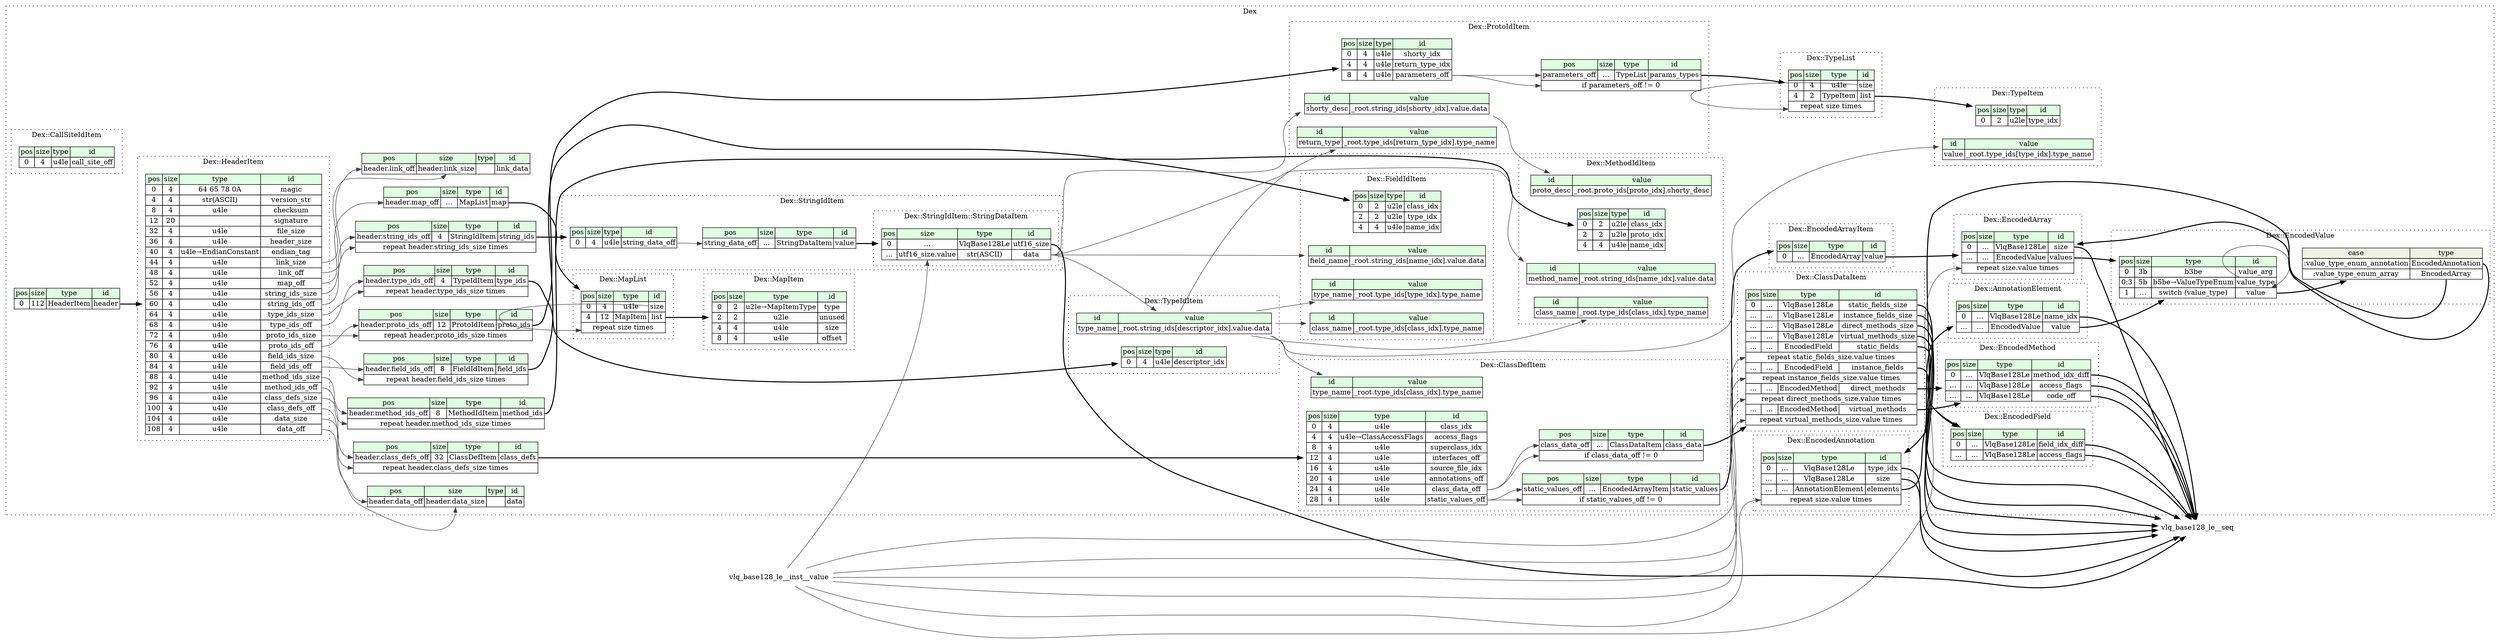 digraph {
	rankdir=LR;
	node [shape=plaintext];
	subgraph cluster__dex {
		label="Dex";
		graph[style=dotted];

		dex__seq [label=<<TABLE BORDER="0" CELLBORDER="1" CELLSPACING="0">
			<TR><TD BGCOLOR="#E0FFE0">pos</TD><TD BGCOLOR="#E0FFE0">size</TD><TD BGCOLOR="#E0FFE0">type</TD><TD BGCOLOR="#E0FFE0">id</TD></TR>
			<TR><TD PORT="header_pos">0</TD><TD PORT="header_size">112</TD><TD>HeaderItem</TD><TD PORT="header_type">header</TD></TR>
		</TABLE>>];
		dex__inst__class_defs [label=<<TABLE BORDER="0" CELLBORDER="1" CELLSPACING="0">
			<TR><TD BGCOLOR="#E0FFE0">pos</TD><TD BGCOLOR="#E0FFE0">size</TD><TD BGCOLOR="#E0FFE0">type</TD><TD BGCOLOR="#E0FFE0">id</TD></TR>
			<TR><TD PORT="class_defs_pos">header.class_defs_off</TD><TD PORT="class_defs_size">32</TD><TD>ClassDefItem</TD><TD PORT="class_defs_type">class_defs</TD></TR>
			<TR><TD COLSPAN="4" PORT="class_defs__repeat">repeat header.class_defs_size times</TD></TR>
		</TABLE>>];
		dex__inst__data [label=<<TABLE BORDER="0" CELLBORDER="1" CELLSPACING="0">
			<TR><TD BGCOLOR="#E0FFE0">pos</TD><TD BGCOLOR="#E0FFE0">size</TD><TD BGCOLOR="#E0FFE0">type</TD><TD BGCOLOR="#E0FFE0">id</TD></TR>
			<TR><TD PORT="data_pos">header.data_off</TD><TD PORT="data_size">header.data_size</TD><TD></TD><TD PORT="data_type">data</TD></TR>
		</TABLE>>];
		dex__inst__field_ids [label=<<TABLE BORDER="0" CELLBORDER="1" CELLSPACING="0">
			<TR><TD BGCOLOR="#E0FFE0">pos</TD><TD BGCOLOR="#E0FFE0">size</TD><TD BGCOLOR="#E0FFE0">type</TD><TD BGCOLOR="#E0FFE0">id</TD></TR>
			<TR><TD PORT="field_ids_pos">header.field_ids_off</TD><TD PORT="field_ids_size">8</TD><TD>FieldIdItem</TD><TD PORT="field_ids_type">field_ids</TD></TR>
			<TR><TD COLSPAN="4" PORT="field_ids__repeat">repeat header.field_ids_size times</TD></TR>
		</TABLE>>];
		dex__inst__link_data [label=<<TABLE BORDER="0" CELLBORDER="1" CELLSPACING="0">
			<TR><TD BGCOLOR="#E0FFE0">pos</TD><TD BGCOLOR="#E0FFE0">size</TD><TD BGCOLOR="#E0FFE0">type</TD><TD BGCOLOR="#E0FFE0">id</TD></TR>
			<TR><TD PORT="link_data_pos">header.link_off</TD><TD PORT="link_data_size">header.link_size</TD><TD></TD><TD PORT="link_data_type">link_data</TD></TR>
		</TABLE>>];
		dex__inst__map [label=<<TABLE BORDER="0" CELLBORDER="1" CELLSPACING="0">
			<TR><TD BGCOLOR="#E0FFE0">pos</TD><TD BGCOLOR="#E0FFE0">size</TD><TD BGCOLOR="#E0FFE0">type</TD><TD BGCOLOR="#E0FFE0">id</TD></TR>
			<TR><TD PORT="map_pos">header.map_off</TD><TD PORT="map_size">...</TD><TD>MapList</TD><TD PORT="map_type">map</TD></TR>
		</TABLE>>];
		dex__inst__method_ids [label=<<TABLE BORDER="0" CELLBORDER="1" CELLSPACING="0">
			<TR><TD BGCOLOR="#E0FFE0">pos</TD><TD BGCOLOR="#E0FFE0">size</TD><TD BGCOLOR="#E0FFE0">type</TD><TD BGCOLOR="#E0FFE0">id</TD></TR>
			<TR><TD PORT="method_ids_pos">header.method_ids_off</TD><TD PORT="method_ids_size">8</TD><TD>MethodIdItem</TD><TD PORT="method_ids_type">method_ids</TD></TR>
			<TR><TD COLSPAN="4" PORT="method_ids__repeat">repeat header.method_ids_size times</TD></TR>
		</TABLE>>];
		dex__inst__proto_ids [label=<<TABLE BORDER="0" CELLBORDER="1" CELLSPACING="0">
			<TR><TD BGCOLOR="#E0FFE0">pos</TD><TD BGCOLOR="#E0FFE0">size</TD><TD BGCOLOR="#E0FFE0">type</TD><TD BGCOLOR="#E0FFE0">id</TD></TR>
			<TR><TD PORT="proto_ids_pos">header.proto_ids_off</TD><TD PORT="proto_ids_size">12</TD><TD>ProtoIdItem</TD><TD PORT="proto_ids_type">proto_ids</TD></TR>
			<TR><TD COLSPAN="4" PORT="proto_ids__repeat">repeat header.proto_ids_size times</TD></TR>
		</TABLE>>];
		dex__inst__string_ids [label=<<TABLE BORDER="0" CELLBORDER="1" CELLSPACING="0">
			<TR><TD BGCOLOR="#E0FFE0">pos</TD><TD BGCOLOR="#E0FFE0">size</TD><TD BGCOLOR="#E0FFE0">type</TD><TD BGCOLOR="#E0FFE0">id</TD></TR>
			<TR><TD PORT="string_ids_pos">header.string_ids_off</TD><TD PORT="string_ids_size">4</TD><TD>StringIdItem</TD><TD PORT="string_ids_type">string_ids</TD></TR>
			<TR><TD COLSPAN="4" PORT="string_ids__repeat">repeat header.string_ids_size times</TD></TR>
		</TABLE>>];
		dex__inst__type_ids [label=<<TABLE BORDER="0" CELLBORDER="1" CELLSPACING="0">
			<TR><TD BGCOLOR="#E0FFE0">pos</TD><TD BGCOLOR="#E0FFE0">size</TD><TD BGCOLOR="#E0FFE0">type</TD><TD BGCOLOR="#E0FFE0">id</TD></TR>
			<TR><TD PORT="type_ids_pos">header.type_ids_off</TD><TD PORT="type_ids_size">4</TD><TD>TypeIdItem</TD><TD PORT="type_ids_type">type_ids</TD></TR>
			<TR><TD COLSPAN="4" PORT="type_ids__repeat">repeat header.type_ids_size times</TD></TR>
		</TABLE>>];
		subgraph cluster__annotation_element {
			label="Dex::AnnotationElement";
			graph[style=dotted];

			annotation_element__seq [label=<<TABLE BORDER="0" CELLBORDER="1" CELLSPACING="0">
				<TR><TD BGCOLOR="#E0FFE0">pos</TD><TD BGCOLOR="#E0FFE0">size</TD><TD BGCOLOR="#E0FFE0">type</TD><TD BGCOLOR="#E0FFE0">id</TD></TR>
				<TR><TD PORT="name_idx_pos">0</TD><TD PORT="name_idx_size">...</TD><TD>VlqBase128Le</TD><TD PORT="name_idx_type">name_idx</TD></TR>
				<TR><TD PORT="value_pos">...</TD><TD PORT="value_size">...</TD><TD>EncodedValue</TD><TD PORT="value_type">value</TD></TR>
			</TABLE>>];
		}
		subgraph cluster__call_site_id_item {
			label="Dex::CallSiteIdItem";
			graph[style=dotted];

			call_site_id_item__seq [label=<<TABLE BORDER="0" CELLBORDER="1" CELLSPACING="0">
				<TR><TD BGCOLOR="#E0FFE0">pos</TD><TD BGCOLOR="#E0FFE0">size</TD><TD BGCOLOR="#E0FFE0">type</TD><TD BGCOLOR="#E0FFE0">id</TD></TR>
				<TR><TD PORT="call_site_off_pos">0</TD><TD PORT="call_site_off_size">4</TD><TD>u4le</TD><TD PORT="call_site_off_type">call_site_off</TD></TR>
			</TABLE>>];
		}
		subgraph cluster__class_data_item {
			label="Dex::ClassDataItem";
			graph[style=dotted];

			class_data_item__seq [label=<<TABLE BORDER="0" CELLBORDER="1" CELLSPACING="0">
				<TR><TD BGCOLOR="#E0FFE0">pos</TD><TD BGCOLOR="#E0FFE0">size</TD><TD BGCOLOR="#E0FFE0">type</TD><TD BGCOLOR="#E0FFE0">id</TD></TR>
				<TR><TD PORT="static_fields_size_pos">0</TD><TD PORT="static_fields_size_size">...</TD><TD>VlqBase128Le</TD><TD PORT="static_fields_size_type">static_fields_size</TD></TR>
				<TR><TD PORT="instance_fields_size_pos">...</TD><TD PORT="instance_fields_size_size">...</TD><TD>VlqBase128Le</TD><TD PORT="instance_fields_size_type">instance_fields_size</TD></TR>
				<TR><TD PORT="direct_methods_size_pos">...</TD><TD PORT="direct_methods_size_size">...</TD><TD>VlqBase128Le</TD><TD PORT="direct_methods_size_type">direct_methods_size</TD></TR>
				<TR><TD PORT="virtual_methods_size_pos">...</TD><TD PORT="virtual_methods_size_size">...</TD><TD>VlqBase128Le</TD><TD PORT="virtual_methods_size_type">virtual_methods_size</TD></TR>
				<TR><TD PORT="static_fields_pos">...</TD><TD PORT="static_fields_size">...</TD><TD>EncodedField</TD><TD PORT="static_fields_type">static_fields</TD></TR>
				<TR><TD COLSPAN="4" PORT="static_fields__repeat">repeat static_fields_size.value times</TD></TR>
				<TR><TD PORT="instance_fields_pos">...</TD><TD PORT="instance_fields_size">...</TD><TD>EncodedField</TD><TD PORT="instance_fields_type">instance_fields</TD></TR>
				<TR><TD COLSPAN="4" PORT="instance_fields__repeat">repeat instance_fields_size.value times</TD></TR>
				<TR><TD PORT="direct_methods_pos">...</TD><TD PORT="direct_methods_size">...</TD><TD>EncodedMethod</TD><TD PORT="direct_methods_type">direct_methods</TD></TR>
				<TR><TD COLSPAN="4" PORT="direct_methods__repeat">repeat direct_methods_size.value times</TD></TR>
				<TR><TD PORT="virtual_methods_pos">...</TD><TD PORT="virtual_methods_size">...</TD><TD>EncodedMethod</TD><TD PORT="virtual_methods_type">virtual_methods</TD></TR>
				<TR><TD COLSPAN="4" PORT="virtual_methods__repeat">repeat virtual_methods_size.value times</TD></TR>
			</TABLE>>];
		}
		subgraph cluster__class_def_item {
			label="Dex::ClassDefItem";
			graph[style=dotted];

			class_def_item__seq [label=<<TABLE BORDER="0" CELLBORDER="1" CELLSPACING="0">
				<TR><TD BGCOLOR="#E0FFE0">pos</TD><TD BGCOLOR="#E0FFE0">size</TD><TD BGCOLOR="#E0FFE0">type</TD><TD BGCOLOR="#E0FFE0">id</TD></TR>
				<TR><TD PORT="class_idx_pos">0</TD><TD PORT="class_idx_size">4</TD><TD>u4le</TD><TD PORT="class_idx_type">class_idx</TD></TR>
				<TR><TD PORT="access_flags_pos">4</TD><TD PORT="access_flags_size">4</TD><TD>u4le→ClassAccessFlags</TD><TD PORT="access_flags_type">access_flags</TD></TR>
				<TR><TD PORT="superclass_idx_pos">8</TD><TD PORT="superclass_idx_size">4</TD><TD>u4le</TD><TD PORT="superclass_idx_type">superclass_idx</TD></TR>
				<TR><TD PORT="interfaces_off_pos">12</TD><TD PORT="interfaces_off_size">4</TD><TD>u4le</TD><TD PORT="interfaces_off_type">interfaces_off</TD></TR>
				<TR><TD PORT="source_file_idx_pos">16</TD><TD PORT="source_file_idx_size">4</TD><TD>u4le</TD><TD PORT="source_file_idx_type">source_file_idx</TD></TR>
				<TR><TD PORT="annotations_off_pos">20</TD><TD PORT="annotations_off_size">4</TD><TD>u4le</TD><TD PORT="annotations_off_type">annotations_off</TD></TR>
				<TR><TD PORT="class_data_off_pos">24</TD><TD PORT="class_data_off_size">4</TD><TD>u4le</TD><TD PORT="class_data_off_type">class_data_off</TD></TR>
				<TR><TD PORT="static_values_off_pos">28</TD><TD PORT="static_values_off_size">4</TD><TD>u4le</TD><TD PORT="static_values_off_type">static_values_off</TD></TR>
			</TABLE>>];
			class_def_item__inst__class_data [label=<<TABLE BORDER="0" CELLBORDER="1" CELLSPACING="0">
				<TR><TD BGCOLOR="#E0FFE0">pos</TD><TD BGCOLOR="#E0FFE0">size</TD><TD BGCOLOR="#E0FFE0">type</TD><TD BGCOLOR="#E0FFE0">id</TD></TR>
				<TR><TD PORT="class_data_pos">class_data_off</TD><TD PORT="class_data_size">...</TD><TD>ClassDataItem</TD><TD PORT="class_data_type">class_data</TD></TR>
				<TR><TD COLSPAN="4" PORT="class_data__if">if class_data_off != 0</TD></TR>
			</TABLE>>];
			class_def_item__inst__static_values [label=<<TABLE BORDER="0" CELLBORDER="1" CELLSPACING="0">
				<TR><TD BGCOLOR="#E0FFE0">pos</TD><TD BGCOLOR="#E0FFE0">size</TD><TD BGCOLOR="#E0FFE0">type</TD><TD BGCOLOR="#E0FFE0">id</TD></TR>
				<TR><TD PORT="static_values_pos">static_values_off</TD><TD PORT="static_values_size">...</TD><TD>EncodedArrayItem</TD><TD PORT="static_values_type">static_values</TD></TR>
				<TR><TD COLSPAN="4" PORT="static_values__if">if static_values_off != 0</TD></TR>
			</TABLE>>];
			class_def_item__inst__type_name [label=<<TABLE BORDER="0" CELLBORDER="1" CELLSPACING="0">
				<TR><TD BGCOLOR="#E0FFE0">id</TD><TD BGCOLOR="#E0FFE0">value</TD></TR>
				<TR><TD>type_name</TD><TD>_root.type_ids[class_idx].type_name</TD></TR>
			</TABLE>>];
		}
		subgraph cluster__encoded_annotation {
			label="Dex::EncodedAnnotation";
			graph[style=dotted];

			encoded_annotation__seq [label=<<TABLE BORDER="0" CELLBORDER="1" CELLSPACING="0">
				<TR><TD BGCOLOR="#E0FFE0">pos</TD><TD BGCOLOR="#E0FFE0">size</TD><TD BGCOLOR="#E0FFE0">type</TD><TD BGCOLOR="#E0FFE0">id</TD></TR>
				<TR><TD PORT="type_idx_pos">0</TD><TD PORT="type_idx_size">...</TD><TD>VlqBase128Le</TD><TD PORT="type_idx_type">type_idx</TD></TR>
				<TR><TD PORT="size_pos">...</TD><TD PORT="size_size">...</TD><TD>VlqBase128Le</TD><TD PORT="size_type">size</TD></TR>
				<TR><TD PORT="elements_pos">...</TD><TD PORT="elements_size">...</TD><TD>AnnotationElement</TD><TD PORT="elements_type">elements</TD></TR>
				<TR><TD COLSPAN="4" PORT="elements__repeat">repeat size.value times</TD></TR>
			</TABLE>>];
		}
		subgraph cluster__encoded_array {
			label="Dex::EncodedArray";
			graph[style=dotted];

			encoded_array__seq [label=<<TABLE BORDER="0" CELLBORDER="1" CELLSPACING="0">
				<TR><TD BGCOLOR="#E0FFE0">pos</TD><TD BGCOLOR="#E0FFE0">size</TD><TD BGCOLOR="#E0FFE0">type</TD><TD BGCOLOR="#E0FFE0">id</TD></TR>
				<TR><TD PORT="size_pos">0</TD><TD PORT="size_size">...</TD><TD>VlqBase128Le</TD><TD PORT="size_type">size</TD></TR>
				<TR><TD PORT="values_pos">...</TD><TD PORT="values_size">...</TD><TD>EncodedValue</TD><TD PORT="values_type">values</TD></TR>
				<TR><TD COLSPAN="4" PORT="values__repeat">repeat size.value times</TD></TR>
			</TABLE>>];
		}
		subgraph cluster__encoded_array_item {
			label="Dex::EncodedArrayItem";
			graph[style=dotted];

			encoded_array_item__seq [label=<<TABLE BORDER="0" CELLBORDER="1" CELLSPACING="0">
				<TR><TD BGCOLOR="#E0FFE0">pos</TD><TD BGCOLOR="#E0FFE0">size</TD><TD BGCOLOR="#E0FFE0">type</TD><TD BGCOLOR="#E0FFE0">id</TD></TR>
				<TR><TD PORT="value_pos">0</TD><TD PORT="value_size">...</TD><TD>EncodedArray</TD><TD PORT="value_type">value</TD></TR>
			</TABLE>>];
		}
		subgraph cluster__encoded_field {
			label="Dex::EncodedField";
			graph[style=dotted];

			encoded_field__seq [label=<<TABLE BORDER="0" CELLBORDER="1" CELLSPACING="0">
				<TR><TD BGCOLOR="#E0FFE0">pos</TD><TD BGCOLOR="#E0FFE0">size</TD><TD BGCOLOR="#E0FFE0">type</TD><TD BGCOLOR="#E0FFE0">id</TD></TR>
				<TR><TD PORT="field_idx_diff_pos">0</TD><TD PORT="field_idx_diff_size">...</TD><TD>VlqBase128Le</TD><TD PORT="field_idx_diff_type">field_idx_diff</TD></TR>
				<TR><TD PORT="access_flags_pos">...</TD><TD PORT="access_flags_size">...</TD><TD>VlqBase128Le</TD><TD PORT="access_flags_type">access_flags</TD></TR>
			</TABLE>>];
		}
		subgraph cluster__encoded_method {
			label="Dex::EncodedMethod";
			graph[style=dotted];

			encoded_method__seq [label=<<TABLE BORDER="0" CELLBORDER="1" CELLSPACING="0">
				<TR><TD BGCOLOR="#E0FFE0">pos</TD><TD BGCOLOR="#E0FFE0">size</TD><TD BGCOLOR="#E0FFE0">type</TD><TD BGCOLOR="#E0FFE0">id</TD></TR>
				<TR><TD PORT="method_idx_diff_pos">0</TD><TD PORT="method_idx_diff_size">...</TD><TD>VlqBase128Le</TD><TD PORT="method_idx_diff_type">method_idx_diff</TD></TR>
				<TR><TD PORT="access_flags_pos">...</TD><TD PORT="access_flags_size">...</TD><TD>VlqBase128Le</TD><TD PORT="access_flags_type">access_flags</TD></TR>
				<TR><TD PORT="code_off_pos">...</TD><TD PORT="code_off_size">...</TD><TD>VlqBase128Le</TD><TD PORT="code_off_type">code_off</TD></TR>
			</TABLE>>];
		}
		subgraph cluster__encoded_value {
			label="Dex::EncodedValue";
			graph[style=dotted];

			encoded_value__seq [label=<<TABLE BORDER="0" CELLBORDER="1" CELLSPACING="0">
				<TR><TD BGCOLOR="#E0FFE0">pos</TD><TD BGCOLOR="#E0FFE0">size</TD><TD BGCOLOR="#E0FFE0">type</TD><TD BGCOLOR="#E0FFE0">id</TD></TR>
				<TR><TD PORT="value_arg_pos">0</TD><TD PORT="value_arg_size">3b</TD><TD>b3be</TD><TD PORT="value_arg_type">value_arg</TD></TR>
				<TR><TD PORT="value_type_pos">0:3</TD><TD PORT="value_type_size">5b</TD><TD>b5be→ValueTypeEnum</TD><TD PORT="value_type_type">value_type</TD></TR>
				<TR><TD PORT="value_pos">1</TD><TD PORT="value_size">...</TD><TD>switch (value_type)</TD><TD PORT="value_type">value</TD></TR>
			</TABLE>>];
encoded_value__seq_value_switch [label=<<TABLE BORDER="0" CELLBORDER="1" CELLSPACING="0">
	<TR><TD BGCOLOR="#F0F2E4">case</TD><TD BGCOLOR="#F0F2E4">type</TD></TR>
	<TR><TD>:value_type_enum_annotation</TD><TD PORT="case0">EncodedAnnotation</TD></TR>
	<TR><TD>:value_type_enum_array</TD><TD PORT="case1">EncodedArray</TD></TR>
</TABLE>>];
		}
		subgraph cluster__field_id_item {
			label="Dex::FieldIdItem";
			graph[style=dotted];

			field_id_item__seq [label=<<TABLE BORDER="0" CELLBORDER="1" CELLSPACING="0">
				<TR><TD BGCOLOR="#E0FFE0">pos</TD><TD BGCOLOR="#E0FFE0">size</TD><TD BGCOLOR="#E0FFE0">type</TD><TD BGCOLOR="#E0FFE0">id</TD></TR>
				<TR><TD PORT="class_idx_pos">0</TD><TD PORT="class_idx_size">2</TD><TD>u2le</TD><TD PORT="class_idx_type">class_idx</TD></TR>
				<TR><TD PORT="type_idx_pos">2</TD><TD PORT="type_idx_size">2</TD><TD>u2le</TD><TD PORT="type_idx_type">type_idx</TD></TR>
				<TR><TD PORT="name_idx_pos">4</TD><TD PORT="name_idx_size">4</TD><TD>u4le</TD><TD PORT="name_idx_type">name_idx</TD></TR>
			</TABLE>>];
			field_id_item__inst__class_name [label=<<TABLE BORDER="0" CELLBORDER="1" CELLSPACING="0">
				<TR><TD BGCOLOR="#E0FFE0">id</TD><TD BGCOLOR="#E0FFE0">value</TD></TR>
				<TR><TD>class_name</TD><TD>_root.type_ids[class_idx].type_name</TD></TR>
			</TABLE>>];
			field_id_item__inst__field_name [label=<<TABLE BORDER="0" CELLBORDER="1" CELLSPACING="0">
				<TR><TD BGCOLOR="#E0FFE0">id</TD><TD BGCOLOR="#E0FFE0">value</TD></TR>
				<TR><TD>field_name</TD><TD>_root.string_ids[name_idx].value.data</TD></TR>
			</TABLE>>];
			field_id_item__inst__type_name [label=<<TABLE BORDER="0" CELLBORDER="1" CELLSPACING="0">
				<TR><TD BGCOLOR="#E0FFE0">id</TD><TD BGCOLOR="#E0FFE0">value</TD></TR>
				<TR><TD>type_name</TD><TD>_root.type_ids[type_idx].type_name</TD></TR>
			</TABLE>>];
		}
		subgraph cluster__header_item {
			label="Dex::HeaderItem";
			graph[style=dotted];

			header_item__seq [label=<<TABLE BORDER="0" CELLBORDER="1" CELLSPACING="0">
				<TR><TD BGCOLOR="#E0FFE0">pos</TD><TD BGCOLOR="#E0FFE0">size</TD><TD BGCOLOR="#E0FFE0">type</TD><TD BGCOLOR="#E0FFE0">id</TD></TR>
				<TR><TD PORT="magic_pos">0</TD><TD PORT="magic_size">4</TD><TD>64 65 78 0A</TD><TD PORT="magic_type">magic</TD></TR>
				<TR><TD PORT="version_str_pos">4</TD><TD PORT="version_str_size">4</TD><TD>str(ASCII)</TD><TD PORT="version_str_type">version_str</TD></TR>
				<TR><TD PORT="checksum_pos">8</TD><TD PORT="checksum_size">4</TD><TD>u4le</TD><TD PORT="checksum_type">checksum</TD></TR>
				<TR><TD PORT="signature_pos">12</TD><TD PORT="signature_size">20</TD><TD></TD><TD PORT="signature_type">signature</TD></TR>
				<TR><TD PORT="file_size_pos">32</TD><TD PORT="file_size_size">4</TD><TD>u4le</TD><TD PORT="file_size_type">file_size</TD></TR>
				<TR><TD PORT="header_size_pos">36</TD><TD PORT="header_size_size">4</TD><TD>u4le</TD><TD PORT="header_size_type">header_size</TD></TR>
				<TR><TD PORT="endian_tag_pos">40</TD><TD PORT="endian_tag_size">4</TD><TD>u4le→EndianConstant</TD><TD PORT="endian_tag_type">endian_tag</TD></TR>
				<TR><TD PORT="link_size_pos">44</TD><TD PORT="link_size_size">4</TD><TD>u4le</TD><TD PORT="link_size_type">link_size</TD></TR>
				<TR><TD PORT="link_off_pos">48</TD><TD PORT="link_off_size">4</TD><TD>u4le</TD><TD PORT="link_off_type">link_off</TD></TR>
				<TR><TD PORT="map_off_pos">52</TD><TD PORT="map_off_size">4</TD><TD>u4le</TD><TD PORT="map_off_type">map_off</TD></TR>
				<TR><TD PORT="string_ids_size_pos">56</TD><TD PORT="string_ids_size_size">4</TD><TD>u4le</TD><TD PORT="string_ids_size_type">string_ids_size</TD></TR>
				<TR><TD PORT="string_ids_off_pos">60</TD><TD PORT="string_ids_off_size">4</TD><TD>u4le</TD><TD PORT="string_ids_off_type">string_ids_off</TD></TR>
				<TR><TD PORT="type_ids_size_pos">64</TD><TD PORT="type_ids_size_size">4</TD><TD>u4le</TD><TD PORT="type_ids_size_type">type_ids_size</TD></TR>
				<TR><TD PORT="type_ids_off_pos">68</TD><TD PORT="type_ids_off_size">4</TD><TD>u4le</TD><TD PORT="type_ids_off_type">type_ids_off</TD></TR>
				<TR><TD PORT="proto_ids_size_pos">72</TD><TD PORT="proto_ids_size_size">4</TD><TD>u4le</TD><TD PORT="proto_ids_size_type">proto_ids_size</TD></TR>
				<TR><TD PORT="proto_ids_off_pos">76</TD><TD PORT="proto_ids_off_size">4</TD><TD>u4le</TD><TD PORT="proto_ids_off_type">proto_ids_off</TD></TR>
				<TR><TD PORT="field_ids_size_pos">80</TD><TD PORT="field_ids_size_size">4</TD><TD>u4le</TD><TD PORT="field_ids_size_type">field_ids_size</TD></TR>
				<TR><TD PORT="field_ids_off_pos">84</TD><TD PORT="field_ids_off_size">4</TD><TD>u4le</TD><TD PORT="field_ids_off_type">field_ids_off</TD></TR>
				<TR><TD PORT="method_ids_size_pos">88</TD><TD PORT="method_ids_size_size">4</TD><TD>u4le</TD><TD PORT="method_ids_size_type">method_ids_size</TD></TR>
				<TR><TD PORT="method_ids_off_pos">92</TD><TD PORT="method_ids_off_size">4</TD><TD>u4le</TD><TD PORT="method_ids_off_type">method_ids_off</TD></TR>
				<TR><TD PORT="class_defs_size_pos">96</TD><TD PORT="class_defs_size_size">4</TD><TD>u4le</TD><TD PORT="class_defs_size_type">class_defs_size</TD></TR>
				<TR><TD PORT="class_defs_off_pos">100</TD><TD PORT="class_defs_off_size">4</TD><TD>u4le</TD><TD PORT="class_defs_off_type">class_defs_off</TD></TR>
				<TR><TD PORT="data_size_pos">104</TD><TD PORT="data_size_size">4</TD><TD>u4le</TD><TD PORT="data_size_type">data_size</TD></TR>
				<TR><TD PORT="data_off_pos">108</TD><TD PORT="data_off_size">4</TD><TD>u4le</TD><TD PORT="data_off_type">data_off</TD></TR>
			</TABLE>>];
		}
		subgraph cluster__map_item {
			label="Dex::MapItem";
			graph[style=dotted];

			map_item__seq [label=<<TABLE BORDER="0" CELLBORDER="1" CELLSPACING="0">
				<TR><TD BGCOLOR="#E0FFE0">pos</TD><TD BGCOLOR="#E0FFE0">size</TD><TD BGCOLOR="#E0FFE0">type</TD><TD BGCOLOR="#E0FFE0">id</TD></TR>
				<TR><TD PORT="type_pos">0</TD><TD PORT="type_size">2</TD><TD>u2le→MapItemType</TD><TD PORT="type_type">type</TD></TR>
				<TR><TD PORT="unused_pos">2</TD><TD PORT="unused_size">2</TD><TD>u2le</TD><TD PORT="unused_type">unused</TD></TR>
				<TR><TD PORT="size_pos">4</TD><TD PORT="size_size">4</TD><TD>u4le</TD><TD PORT="size_type">size</TD></TR>
				<TR><TD PORT="offset_pos">8</TD><TD PORT="offset_size">4</TD><TD>u4le</TD><TD PORT="offset_type">offset</TD></TR>
			</TABLE>>];
		}
		subgraph cluster__map_list {
			label="Dex::MapList";
			graph[style=dotted];

			map_list__seq [label=<<TABLE BORDER="0" CELLBORDER="1" CELLSPACING="0">
				<TR><TD BGCOLOR="#E0FFE0">pos</TD><TD BGCOLOR="#E0FFE0">size</TD><TD BGCOLOR="#E0FFE0">type</TD><TD BGCOLOR="#E0FFE0">id</TD></TR>
				<TR><TD PORT="size_pos">0</TD><TD PORT="size_size">4</TD><TD>u4le</TD><TD PORT="size_type">size</TD></TR>
				<TR><TD PORT="list_pos">4</TD><TD PORT="list_size">12</TD><TD>MapItem</TD><TD PORT="list_type">list</TD></TR>
				<TR><TD COLSPAN="4" PORT="list__repeat">repeat size times</TD></TR>
			</TABLE>>];
		}
		subgraph cluster__method_id_item {
			label="Dex::MethodIdItem";
			graph[style=dotted];

			method_id_item__seq [label=<<TABLE BORDER="0" CELLBORDER="1" CELLSPACING="0">
				<TR><TD BGCOLOR="#E0FFE0">pos</TD><TD BGCOLOR="#E0FFE0">size</TD><TD BGCOLOR="#E0FFE0">type</TD><TD BGCOLOR="#E0FFE0">id</TD></TR>
				<TR><TD PORT="class_idx_pos">0</TD><TD PORT="class_idx_size">2</TD><TD>u2le</TD><TD PORT="class_idx_type">class_idx</TD></TR>
				<TR><TD PORT="proto_idx_pos">2</TD><TD PORT="proto_idx_size">2</TD><TD>u2le</TD><TD PORT="proto_idx_type">proto_idx</TD></TR>
				<TR><TD PORT="name_idx_pos">4</TD><TD PORT="name_idx_size">4</TD><TD>u4le</TD><TD PORT="name_idx_type">name_idx</TD></TR>
			</TABLE>>];
			method_id_item__inst__class_name [label=<<TABLE BORDER="0" CELLBORDER="1" CELLSPACING="0">
				<TR><TD BGCOLOR="#E0FFE0">id</TD><TD BGCOLOR="#E0FFE0">value</TD></TR>
				<TR><TD>class_name</TD><TD>_root.type_ids[class_idx].type_name</TD></TR>
			</TABLE>>];
			method_id_item__inst__method_name [label=<<TABLE BORDER="0" CELLBORDER="1" CELLSPACING="0">
				<TR><TD BGCOLOR="#E0FFE0">id</TD><TD BGCOLOR="#E0FFE0">value</TD></TR>
				<TR><TD>method_name</TD><TD>_root.string_ids[name_idx].value.data</TD></TR>
			</TABLE>>];
			method_id_item__inst__proto_desc [label=<<TABLE BORDER="0" CELLBORDER="1" CELLSPACING="0">
				<TR><TD BGCOLOR="#E0FFE0">id</TD><TD BGCOLOR="#E0FFE0">value</TD></TR>
				<TR><TD>proto_desc</TD><TD>_root.proto_ids[proto_idx].shorty_desc</TD></TR>
			</TABLE>>];
		}
		subgraph cluster__proto_id_item {
			label="Dex::ProtoIdItem";
			graph[style=dotted];

			proto_id_item__seq [label=<<TABLE BORDER="0" CELLBORDER="1" CELLSPACING="0">
				<TR><TD BGCOLOR="#E0FFE0">pos</TD><TD BGCOLOR="#E0FFE0">size</TD><TD BGCOLOR="#E0FFE0">type</TD><TD BGCOLOR="#E0FFE0">id</TD></TR>
				<TR><TD PORT="shorty_idx_pos">0</TD><TD PORT="shorty_idx_size">4</TD><TD>u4le</TD><TD PORT="shorty_idx_type">shorty_idx</TD></TR>
				<TR><TD PORT="return_type_idx_pos">4</TD><TD PORT="return_type_idx_size">4</TD><TD>u4le</TD><TD PORT="return_type_idx_type">return_type_idx</TD></TR>
				<TR><TD PORT="parameters_off_pos">8</TD><TD PORT="parameters_off_size">4</TD><TD>u4le</TD><TD PORT="parameters_off_type">parameters_off</TD></TR>
			</TABLE>>];
			proto_id_item__inst__params_types [label=<<TABLE BORDER="0" CELLBORDER="1" CELLSPACING="0">
				<TR><TD BGCOLOR="#E0FFE0">pos</TD><TD BGCOLOR="#E0FFE0">size</TD><TD BGCOLOR="#E0FFE0">type</TD><TD BGCOLOR="#E0FFE0">id</TD></TR>
				<TR><TD PORT="params_types_pos">parameters_off</TD><TD PORT="params_types_size">...</TD><TD>TypeList</TD><TD PORT="params_types_type">params_types</TD></TR>
				<TR><TD COLSPAN="4" PORT="params_types__if">if parameters_off != 0</TD></TR>
			</TABLE>>];
			proto_id_item__inst__return_type [label=<<TABLE BORDER="0" CELLBORDER="1" CELLSPACING="0">
				<TR><TD BGCOLOR="#E0FFE0">id</TD><TD BGCOLOR="#E0FFE0">value</TD></TR>
				<TR><TD>return_type</TD><TD>_root.type_ids[return_type_idx].type_name</TD></TR>
			</TABLE>>];
			proto_id_item__inst__shorty_desc [label=<<TABLE BORDER="0" CELLBORDER="1" CELLSPACING="0">
				<TR><TD BGCOLOR="#E0FFE0">id</TD><TD BGCOLOR="#E0FFE0">value</TD></TR>
				<TR><TD>shorty_desc</TD><TD>_root.string_ids[shorty_idx].value.data</TD></TR>
			</TABLE>>];
		}
		subgraph cluster__string_id_item {
			label="Dex::StringIdItem";
			graph[style=dotted];

			string_id_item__seq [label=<<TABLE BORDER="0" CELLBORDER="1" CELLSPACING="0">
				<TR><TD BGCOLOR="#E0FFE0">pos</TD><TD BGCOLOR="#E0FFE0">size</TD><TD BGCOLOR="#E0FFE0">type</TD><TD BGCOLOR="#E0FFE0">id</TD></TR>
				<TR><TD PORT="string_data_off_pos">0</TD><TD PORT="string_data_off_size">4</TD><TD>u4le</TD><TD PORT="string_data_off_type">string_data_off</TD></TR>
			</TABLE>>];
			string_id_item__inst__value [label=<<TABLE BORDER="0" CELLBORDER="1" CELLSPACING="0">
				<TR><TD BGCOLOR="#E0FFE0">pos</TD><TD BGCOLOR="#E0FFE0">size</TD><TD BGCOLOR="#E0FFE0">type</TD><TD BGCOLOR="#E0FFE0">id</TD></TR>
				<TR><TD PORT="value_pos">string_data_off</TD><TD PORT="value_size">...</TD><TD>StringDataItem</TD><TD PORT="value_type">value</TD></TR>
			</TABLE>>];
			subgraph cluster__string_data_item {
				label="Dex::StringIdItem::StringDataItem";
				graph[style=dotted];

				string_data_item__seq [label=<<TABLE BORDER="0" CELLBORDER="1" CELLSPACING="0">
					<TR><TD BGCOLOR="#E0FFE0">pos</TD><TD BGCOLOR="#E0FFE0">size</TD><TD BGCOLOR="#E0FFE0">type</TD><TD BGCOLOR="#E0FFE0">id</TD></TR>
					<TR><TD PORT="utf16_size_pos">0</TD><TD PORT="utf16_size_size">...</TD><TD>VlqBase128Le</TD><TD PORT="utf16_size_type">utf16_size</TD></TR>
					<TR><TD PORT="data_pos">...</TD><TD PORT="data_size">utf16_size.value</TD><TD>str(ASCII)</TD><TD PORT="data_type">data</TD></TR>
				</TABLE>>];
			}
		}
		subgraph cluster__type_id_item {
			label="Dex::TypeIdItem";
			graph[style=dotted];

			type_id_item__seq [label=<<TABLE BORDER="0" CELLBORDER="1" CELLSPACING="0">
				<TR><TD BGCOLOR="#E0FFE0">pos</TD><TD BGCOLOR="#E0FFE0">size</TD><TD BGCOLOR="#E0FFE0">type</TD><TD BGCOLOR="#E0FFE0">id</TD></TR>
				<TR><TD PORT="descriptor_idx_pos">0</TD><TD PORT="descriptor_idx_size">4</TD><TD>u4le</TD><TD PORT="descriptor_idx_type">descriptor_idx</TD></TR>
			</TABLE>>];
			type_id_item__inst__type_name [label=<<TABLE BORDER="0" CELLBORDER="1" CELLSPACING="0">
				<TR><TD BGCOLOR="#E0FFE0">id</TD><TD BGCOLOR="#E0FFE0">value</TD></TR>
				<TR><TD>type_name</TD><TD>_root.string_ids[descriptor_idx].value.data</TD></TR>
			</TABLE>>];
		}
		subgraph cluster__type_item {
			label="Dex::TypeItem";
			graph[style=dotted];

			type_item__seq [label=<<TABLE BORDER="0" CELLBORDER="1" CELLSPACING="0">
				<TR><TD BGCOLOR="#E0FFE0">pos</TD><TD BGCOLOR="#E0FFE0">size</TD><TD BGCOLOR="#E0FFE0">type</TD><TD BGCOLOR="#E0FFE0">id</TD></TR>
				<TR><TD PORT="type_idx_pos">0</TD><TD PORT="type_idx_size">2</TD><TD>u2le</TD><TD PORT="type_idx_type">type_idx</TD></TR>
			</TABLE>>];
			type_item__inst__value [label=<<TABLE BORDER="0" CELLBORDER="1" CELLSPACING="0">
				<TR><TD BGCOLOR="#E0FFE0">id</TD><TD BGCOLOR="#E0FFE0">value</TD></TR>
				<TR><TD>value</TD><TD>_root.type_ids[type_idx].type_name</TD></TR>
			</TABLE>>];
		}
		subgraph cluster__type_list {
			label="Dex::TypeList";
			graph[style=dotted];

			type_list__seq [label=<<TABLE BORDER="0" CELLBORDER="1" CELLSPACING="0">
				<TR><TD BGCOLOR="#E0FFE0">pos</TD><TD BGCOLOR="#E0FFE0">size</TD><TD BGCOLOR="#E0FFE0">type</TD><TD BGCOLOR="#E0FFE0">id</TD></TR>
				<TR><TD PORT="size_pos">0</TD><TD PORT="size_size">4</TD><TD>u4le</TD><TD PORT="size_type">size</TD></TR>
				<TR><TD PORT="list_pos">4</TD><TD PORT="list_size">2</TD><TD>TypeItem</TD><TD PORT="list_type">list</TD></TR>
				<TR><TD COLSPAN="4" PORT="list__repeat">repeat size times</TD></TR>
			</TABLE>>];
		}
	}
	dex__seq:header_type -> header_item__seq [style=bold];
	header_item__seq:class_defs_off_type -> dex__inst__class_defs:class_defs_pos [color="#404040"];
	dex__inst__class_defs:class_defs_type -> class_def_item__seq [style=bold];
	header_item__seq:class_defs_size_type -> dex__inst__class_defs:class_defs__repeat [color="#404040"];
	header_item__seq:data_off_type -> dex__inst__data:data_pos [color="#404040"];
	header_item__seq:data_size_type -> dex__inst__data:data_size [color="#404040"];
	header_item__seq:field_ids_off_type -> dex__inst__field_ids:field_ids_pos [color="#404040"];
	dex__inst__field_ids:field_ids_type -> field_id_item__seq [style=bold];
	header_item__seq:field_ids_size_type -> dex__inst__field_ids:field_ids__repeat [color="#404040"];
	header_item__seq:link_off_type -> dex__inst__link_data:link_data_pos [color="#404040"];
	header_item__seq:link_size_type -> dex__inst__link_data:link_data_size [color="#404040"];
	header_item__seq:map_off_type -> dex__inst__map:map_pos [color="#404040"];
	dex__inst__map:map_type -> map_list__seq [style=bold];
	header_item__seq:method_ids_off_type -> dex__inst__method_ids:method_ids_pos [color="#404040"];
	dex__inst__method_ids:method_ids_type -> method_id_item__seq [style=bold];
	header_item__seq:method_ids_size_type -> dex__inst__method_ids:method_ids__repeat [color="#404040"];
	header_item__seq:proto_ids_off_type -> dex__inst__proto_ids:proto_ids_pos [color="#404040"];
	dex__inst__proto_ids:proto_ids_type -> proto_id_item__seq [style=bold];
	header_item__seq:proto_ids_size_type -> dex__inst__proto_ids:proto_ids__repeat [color="#404040"];
	header_item__seq:string_ids_off_type -> dex__inst__string_ids:string_ids_pos [color="#404040"];
	dex__inst__string_ids:string_ids_type -> string_id_item__seq [style=bold];
	header_item__seq:string_ids_size_type -> dex__inst__string_ids:string_ids__repeat [color="#404040"];
	header_item__seq:type_ids_off_type -> dex__inst__type_ids:type_ids_pos [color="#404040"];
	dex__inst__type_ids:type_ids_type -> type_id_item__seq [style=bold];
	header_item__seq:type_ids_size_type -> dex__inst__type_ids:type_ids__repeat [color="#404040"];
	annotation_element__seq:name_idx_type -> vlq_base128_le__seq [style=bold];
	annotation_element__seq:value_type -> encoded_value__seq [style=bold];
	class_data_item__seq:static_fields_size_type -> vlq_base128_le__seq [style=bold];
	class_data_item__seq:instance_fields_size_type -> vlq_base128_le__seq [style=bold];
	class_data_item__seq:direct_methods_size_type -> vlq_base128_le__seq [style=bold];
	class_data_item__seq:virtual_methods_size_type -> vlq_base128_le__seq [style=bold];
	class_data_item__seq:static_fields_type -> encoded_field__seq [style=bold];
	vlq_base128_le__inst__value:value_type -> class_data_item__seq:static_fields__repeat [color="#404040"];
	class_data_item__seq:instance_fields_type -> encoded_field__seq [style=bold];
	vlq_base128_le__inst__value:value_type -> class_data_item__seq:instance_fields__repeat [color="#404040"];
	class_data_item__seq:direct_methods_type -> encoded_method__seq [style=bold];
	vlq_base128_le__inst__value:value_type -> class_data_item__seq:direct_methods__repeat [color="#404040"];
	class_data_item__seq:virtual_methods_type -> encoded_method__seq [style=bold];
	vlq_base128_le__inst__value:value_type -> class_data_item__seq:virtual_methods__repeat [color="#404040"];
	class_def_item__seq:class_data_off_type -> class_def_item__inst__class_data:class_data_pos [color="#404040"];
	class_def_item__inst__class_data:class_data_type -> class_data_item__seq [style=bold];
	class_def_item__seq:class_data_off_type -> class_def_item__inst__class_data:class_data__if [color="#404040"];
	class_def_item__seq:static_values_off_type -> class_def_item__inst__static_values:static_values_pos [color="#404040"];
	class_def_item__inst__static_values:static_values_type -> encoded_array_item__seq [style=bold];
	class_def_item__seq:static_values_off_type -> class_def_item__inst__static_values:static_values__if [color="#404040"];
	type_id_item__inst__type_name:type_name_type -> class_def_item__inst__type_name [color="#404040"];
	encoded_annotation__seq:type_idx_type -> vlq_base128_le__seq [style=bold];
	encoded_annotation__seq:size_type -> vlq_base128_le__seq [style=bold];
	encoded_annotation__seq:elements_type -> annotation_element__seq [style=bold];
	vlq_base128_le__inst__value:value_type -> encoded_annotation__seq:elements__repeat [color="#404040"];
	encoded_array__seq:size_type -> vlq_base128_le__seq [style=bold];
	encoded_array__seq:values_type -> encoded_value__seq [style=bold];
	vlq_base128_le__inst__value:value_type -> encoded_array__seq:values__repeat [color="#404040"];
	encoded_array_item__seq:value_type -> encoded_array__seq [style=bold];
	encoded_field__seq:field_idx_diff_type -> vlq_base128_le__seq [style=bold];
	encoded_field__seq:access_flags_type -> vlq_base128_le__seq [style=bold];
	encoded_method__seq:method_idx_diff_type -> vlq_base128_le__seq [style=bold];
	encoded_method__seq:access_flags_type -> vlq_base128_le__seq [style=bold];
	encoded_method__seq:code_off_type -> vlq_base128_le__seq [style=bold];
	encoded_value__seq:value_type -> encoded_value__seq_value_switch [style=bold];
	encoded_value__seq_value_switch:case0 -> encoded_annotation__seq [style=bold];
	encoded_value__seq_value_switch:case1 -> encoded_array__seq [style=bold];
	encoded_value__seq:value_type_type -> encoded_value__seq:value_type [color="#404040"];
	type_id_item__inst__type_name:type_name_type -> field_id_item__inst__class_name [color="#404040"];
	string_data_item__seq:data_type -> field_id_item__inst__field_name [color="#404040"];
	type_id_item__inst__type_name:type_name_type -> field_id_item__inst__type_name [color="#404040"];
	map_list__seq:list_type -> map_item__seq [style=bold];
	map_list__seq:size_type -> map_list__seq:list__repeat [color="#404040"];
	type_id_item__inst__type_name:type_name_type -> method_id_item__inst__class_name [color="#404040"];
	string_data_item__seq:data_type -> method_id_item__inst__method_name [color="#404040"];
	proto_id_item__inst__shorty_desc:shorty_desc_type -> method_id_item__inst__proto_desc [color="#404040"];
	proto_id_item__seq:parameters_off_type -> proto_id_item__inst__params_types:params_types_pos [color="#404040"];
	proto_id_item__inst__params_types:params_types_type -> type_list__seq [style=bold];
	proto_id_item__seq:parameters_off_type -> proto_id_item__inst__params_types:params_types__if [color="#404040"];
	type_id_item__inst__type_name:type_name_type -> proto_id_item__inst__return_type [color="#404040"];
	string_data_item__seq:data_type -> proto_id_item__inst__shorty_desc [color="#404040"];
	string_id_item__seq:string_data_off_type -> string_id_item__inst__value:value_pos [color="#404040"];
	string_id_item__inst__value:value_type -> string_data_item__seq [style=bold];
	string_data_item__seq:utf16_size_type -> vlq_base128_le__seq [style=bold];
	vlq_base128_le__inst__value:value_type -> string_data_item__seq:data_size [color="#404040"];
	string_data_item__seq:data_type -> type_id_item__inst__type_name [color="#404040"];
	type_id_item__inst__type_name:type_name_type -> type_item__inst__value [color="#404040"];
	type_list__seq:list_type -> type_item__seq [style=bold];
	type_list__seq:size_type -> type_list__seq:list__repeat [color="#404040"];
}
